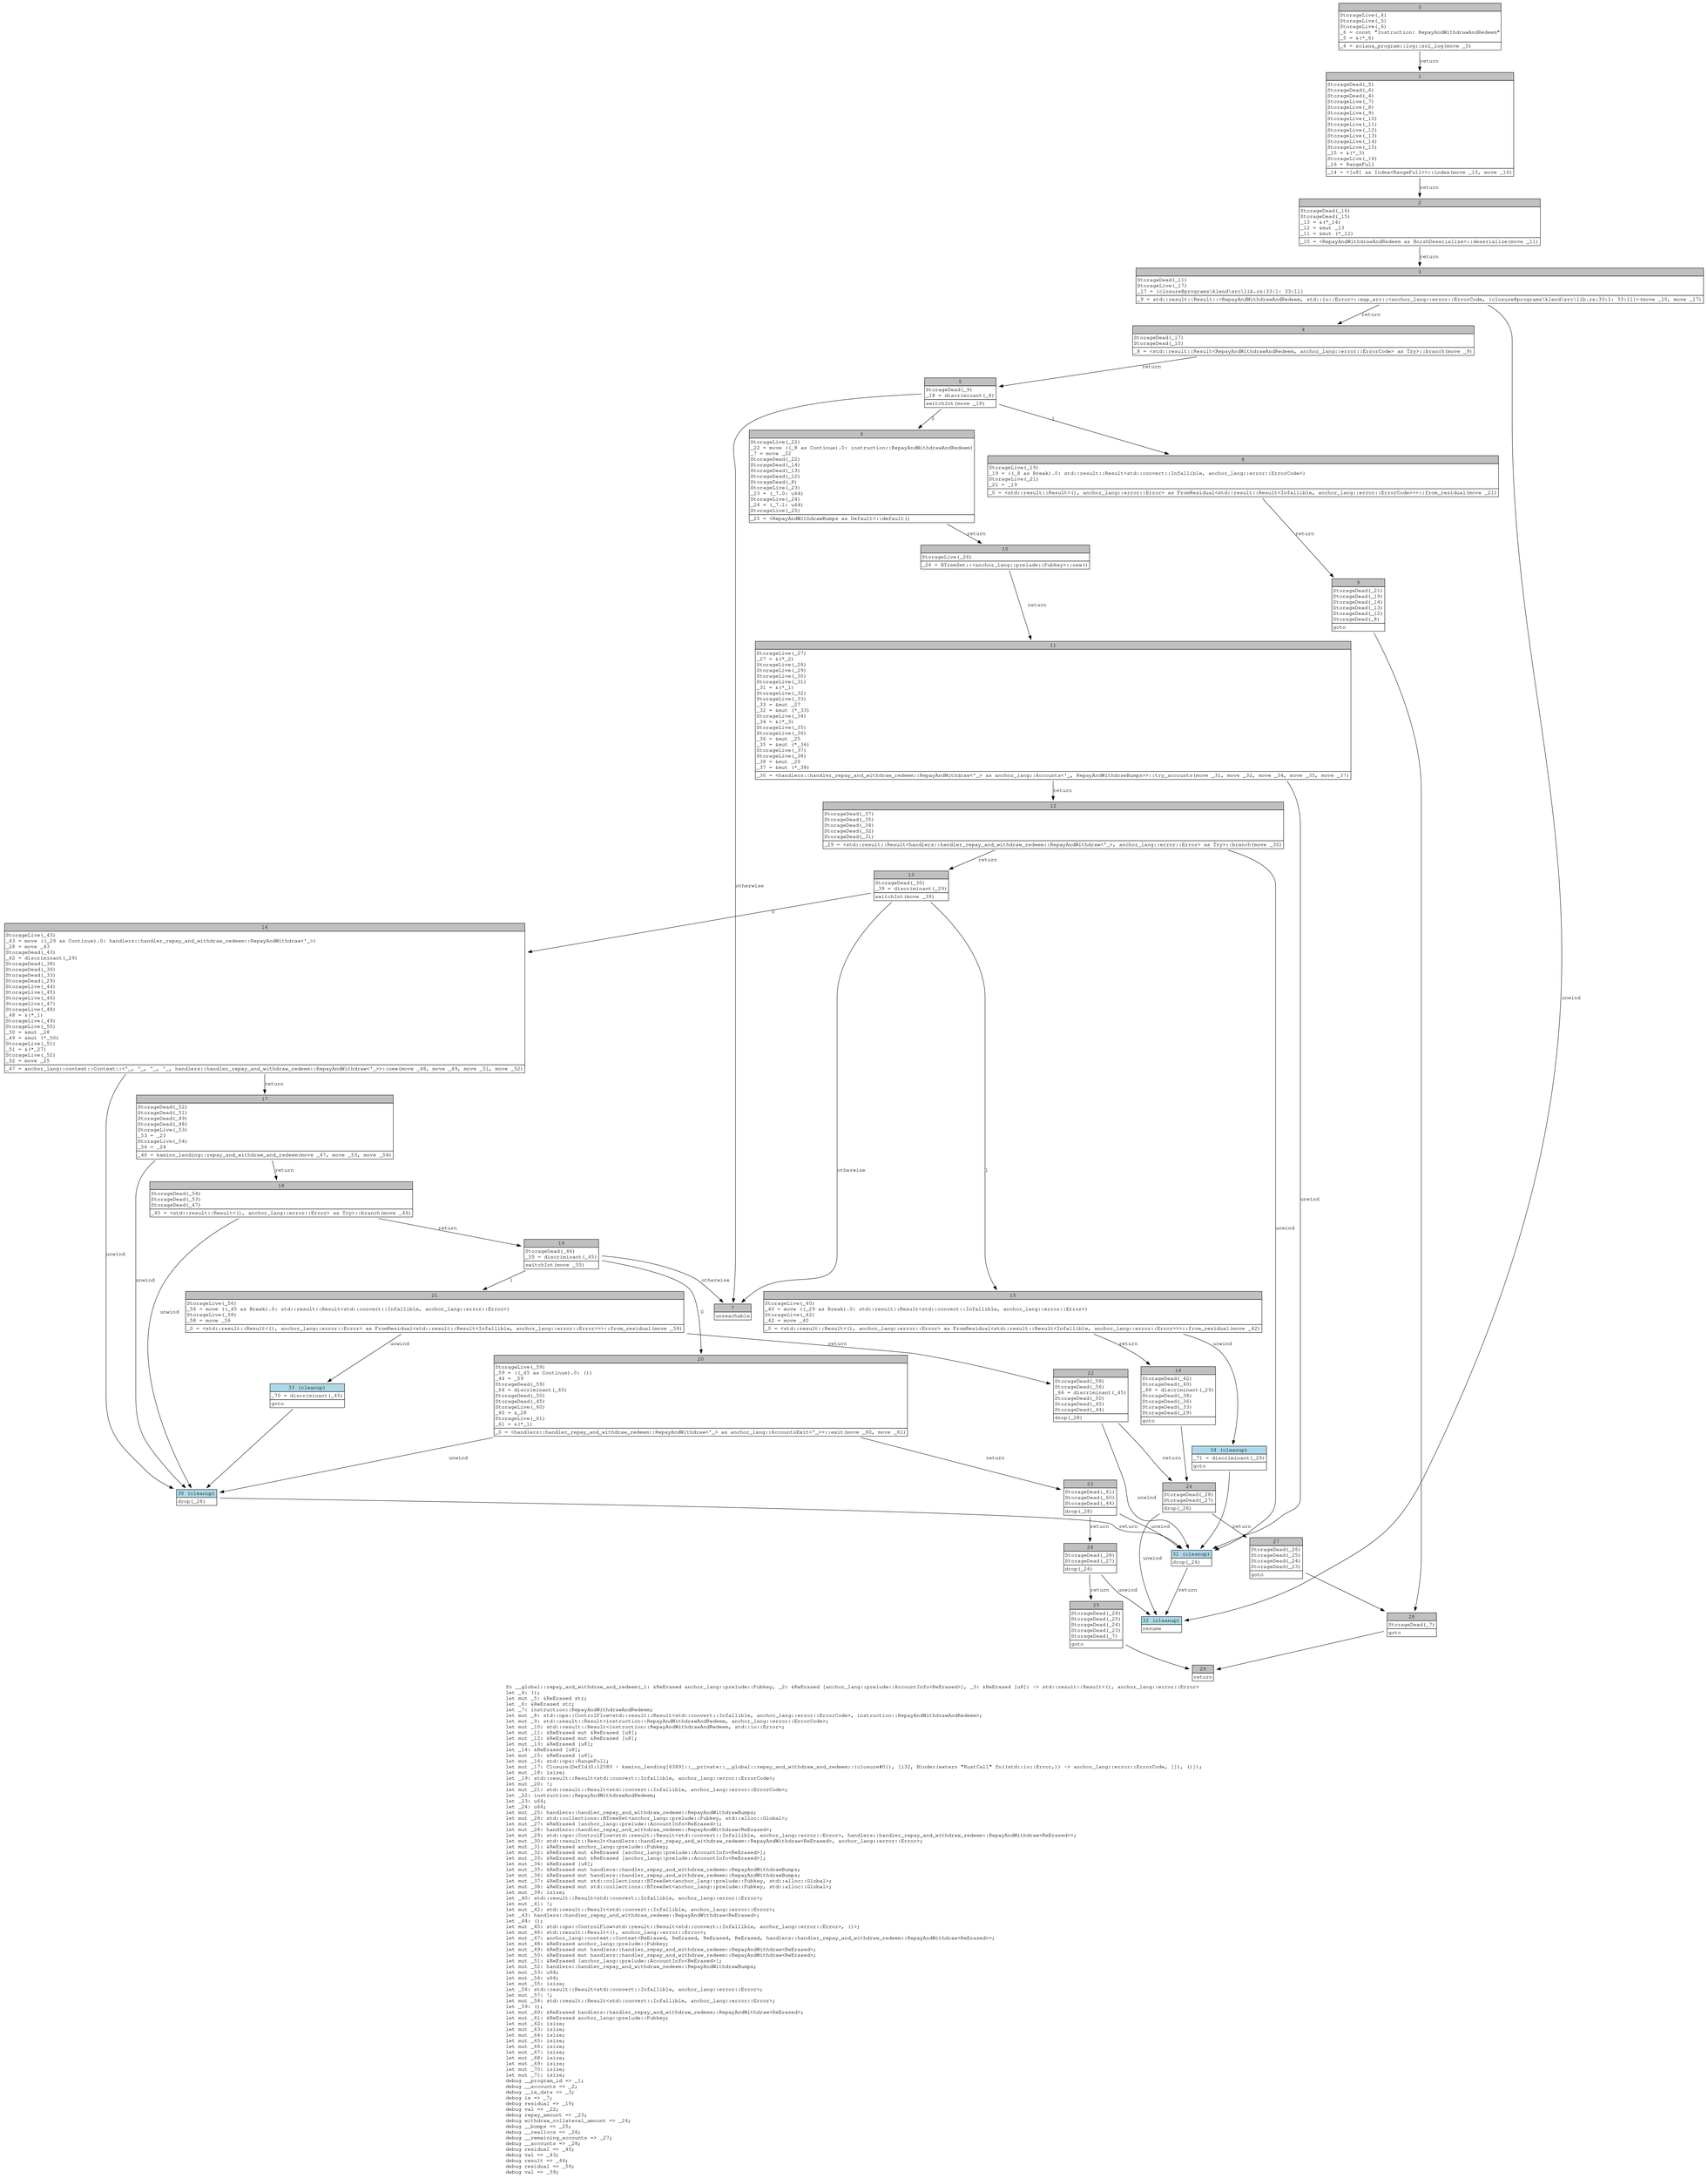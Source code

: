 digraph Mir_0_12578 {
    graph [fontname="Courier, monospace"];
    node [fontname="Courier, monospace"];
    edge [fontname="Courier, monospace"];
    label=<fn __global::repay_and_withdraw_and_redeem(_1: &amp;ReErased anchor_lang::prelude::Pubkey, _2: &amp;ReErased [anchor_lang::prelude::AccountInfo&lt;ReErased&gt;], _3: &amp;ReErased [u8]) -&gt; std::result::Result&lt;(), anchor_lang::error::Error&gt;<br align="left"/>let _4: ();<br align="left"/>let mut _5: &amp;ReErased str;<br align="left"/>let _6: &amp;ReErased str;<br align="left"/>let _7: instruction::RepayAndWithdrawAndRedeem;<br align="left"/>let mut _8: std::ops::ControlFlow&lt;std::result::Result&lt;std::convert::Infallible, anchor_lang::error::ErrorCode&gt;, instruction::RepayAndWithdrawAndRedeem&gt;;<br align="left"/>let mut _9: std::result::Result&lt;instruction::RepayAndWithdrawAndRedeem, anchor_lang::error::ErrorCode&gt;;<br align="left"/>let mut _10: std::result::Result&lt;instruction::RepayAndWithdrawAndRedeem, std::io::Error&gt;;<br align="left"/>let mut _11: &amp;ReErased mut &amp;ReErased [u8];<br align="left"/>let mut _12: &amp;ReErased mut &amp;ReErased [u8];<br align="left"/>let mut _13: &amp;ReErased [u8];<br align="left"/>let _14: &amp;ReErased [u8];<br align="left"/>let mut _15: &amp;ReErased [u8];<br align="left"/>let mut _16: std::ops::RangeFull;<br align="left"/>let mut _17: Closure(DefId(0:12580 ~ kamino_lending[6389]::__private::__global::repay_and_withdraw_and_redeem::{closure#0}), [i32, Binder(extern &quot;RustCall&quot; fn((std::io::Error,)) -&gt; anchor_lang::error::ErrorCode, []), ()]);<br align="left"/>let mut _18: isize;<br align="left"/>let _19: std::result::Result&lt;std::convert::Infallible, anchor_lang::error::ErrorCode&gt;;<br align="left"/>let mut _20: !;<br align="left"/>let mut _21: std::result::Result&lt;std::convert::Infallible, anchor_lang::error::ErrorCode&gt;;<br align="left"/>let _22: instruction::RepayAndWithdrawAndRedeem;<br align="left"/>let _23: u64;<br align="left"/>let _24: u64;<br align="left"/>let mut _25: handlers::handler_repay_and_withdraw_redeem::RepayAndWithdrawBumps;<br align="left"/>let mut _26: std::collections::BTreeSet&lt;anchor_lang::prelude::Pubkey, std::alloc::Global&gt;;<br align="left"/>let mut _27: &amp;ReErased [anchor_lang::prelude::AccountInfo&lt;ReErased&gt;];<br align="left"/>let mut _28: handlers::handler_repay_and_withdraw_redeem::RepayAndWithdraw&lt;ReErased&gt;;<br align="left"/>let mut _29: std::ops::ControlFlow&lt;std::result::Result&lt;std::convert::Infallible, anchor_lang::error::Error&gt;, handlers::handler_repay_and_withdraw_redeem::RepayAndWithdraw&lt;ReErased&gt;&gt;;<br align="left"/>let mut _30: std::result::Result&lt;handlers::handler_repay_and_withdraw_redeem::RepayAndWithdraw&lt;ReErased&gt;, anchor_lang::error::Error&gt;;<br align="left"/>let mut _31: &amp;ReErased anchor_lang::prelude::Pubkey;<br align="left"/>let mut _32: &amp;ReErased mut &amp;ReErased [anchor_lang::prelude::AccountInfo&lt;ReErased&gt;];<br align="left"/>let mut _33: &amp;ReErased mut &amp;ReErased [anchor_lang::prelude::AccountInfo&lt;ReErased&gt;];<br align="left"/>let mut _34: &amp;ReErased [u8];<br align="left"/>let mut _35: &amp;ReErased mut handlers::handler_repay_and_withdraw_redeem::RepayAndWithdrawBumps;<br align="left"/>let mut _36: &amp;ReErased mut handlers::handler_repay_and_withdraw_redeem::RepayAndWithdrawBumps;<br align="left"/>let mut _37: &amp;ReErased mut std::collections::BTreeSet&lt;anchor_lang::prelude::Pubkey, std::alloc::Global&gt;;<br align="left"/>let mut _38: &amp;ReErased mut std::collections::BTreeSet&lt;anchor_lang::prelude::Pubkey, std::alloc::Global&gt;;<br align="left"/>let mut _39: isize;<br align="left"/>let _40: std::result::Result&lt;std::convert::Infallible, anchor_lang::error::Error&gt;;<br align="left"/>let mut _41: !;<br align="left"/>let mut _42: std::result::Result&lt;std::convert::Infallible, anchor_lang::error::Error&gt;;<br align="left"/>let _43: handlers::handler_repay_and_withdraw_redeem::RepayAndWithdraw&lt;ReErased&gt;;<br align="left"/>let _44: ();<br align="left"/>let mut _45: std::ops::ControlFlow&lt;std::result::Result&lt;std::convert::Infallible, anchor_lang::error::Error&gt;, ()&gt;;<br align="left"/>let mut _46: std::result::Result&lt;(), anchor_lang::error::Error&gt;;<br align="left"/>let mut _47: anchor_lang::context::Context&lt;ReErased, ReErased, ReErased, ReErased, handlers::handler_repay_and_withdraw_redeem::RepayAndWithdraw&lt;ReErased&gt;&gt;;<br align="left"/>let mut _48: &amp;ReErased anchor_lang::prelude::Pubkey;<br align="left"/>let mut _49: &amp;ReErased mut handlers::handler_repay_and_withdraw_redeem::RepayAndWithdraw&lt;ReErased&gt;;<br align="left"/>let mut _50: &amp;ReErased mut handlers::handler_repay_and_withdraw_redeem::RepayAndWithdraw&lt;ReErased&gt;;<br align="left"/>let mut _51: &amp;ReErased [anchor_lang::prelude::AccountInfo&lt;ReErased&gt;];<br align="left"/>let mut _52: handlers::handler_repay_and_withdraw_redeem::RepayAndWithdrawBumps;<br align="left"/>let mut _53: u64;<br align="left"/>let mut _54: u64;<br align="left"/>let mut _55: isize;<br align="left"/>let _56: std::result::Result&lt;std::convert::Infallible, anchor_lang::error::Error&gt;;<br align="left"/>let mut _57: !;<br align="left"/>let mut _58: std::result::Result&lt;std::convert::Infallible, anchor_lang::error::Error&gt;;<br align="left"/>let _59: ();<br align="left"/>let mut _60: &amp;ReErased handlers::handler_repay_and_withdraw_redeem::RepayAndWithdraw&lt;ReErased&gt;;<br align="left"/>let mut _61: &amp;ReErased anchor_lang::prelude::Pubkey;<br align="left"/>let mut _62: isize;<br align="left"/>let mut _63: isize;<br align="left"/>let mut _64: isize;<br align="left"/>let mut _65: isize;<br align="left"/>let mut _66: isize;<br align="left"/>let mut _67: isize;<br align="left"/>let mut _68: isize;<br align="left"/>let mut _69: isize;<br align="left"/>let mut _70: isize;<br align="left"/>let mut _71: isize;<br align="left"/>debug __program_id =&gt; _1;<br align="left"/>debug __accounts =&gt; _2;<br align="left"/>debug __ix_data =&gt; _3;<br align="left"/>debug ix =&gt; _7;<br align="left"/>debug residual =&gt; _19;<br align="left"/>debug val =&gt; _22;<br align="left"/>debug repay_amount =&gt; _23;<br align="left"/>debug withdraw_collateral_amount =&gt; _24;<br align="left"/>debug __bumps =&gt; _25;<br align="left"/>debug __reallocs =&gt; _26;<br align="left"/>debug __remaining_accounts =&gt; _27;<br align="left"/>debug __accounts =&gt; _28;<br align="left"/>debug residual =&gt; _40;<br align="left"/>debug val =&gt; _43;<br align="left"/>debug result =&gt; _44;<br align="left"/>debug residual =&gt; _56;<br align="left"/>debug val =&gt; _59;<br align="left"/>>;
    bb0__0_12578 [shape="none", label=<<table border="0" cellborder="1" cellspacing="0"><tr><td bgcolor="gray" align="center" colspan="1">0</td></tr><tr><td align="left" balign="left">StorageLive(_4)<br/>StorageLive(_5)<br/>StorageLive(_6)<br/>_6 = const &quot;Instruction: RepayAndWithdrawAndRedeem&quot;<br/>_5 = &amp;(*_6)<br/></td></tr><tr><td align="left">_4 = solana_program::log::sol_log(move _5)</td></tr></table>>];
    bb1__0_12578 [shape="none", label=<<table border="0" cellborder="1" cellspacing="0"><tr><td bgcolor="gray" align="center" colspan="1">1</td></tr><tr><td align="left" balign="left">StorageDead(_5)<br/>StorageDead(_6)<br/>StorageDead(_4)<br/>StorageLive(_7)<br/>StorageLive(_8)<br/>StorageLive(_9)<br/>StorageLive(_10)<br/>StorageLive(_11)<br/>StorageLive(_12)<br/>StorageLive(_13)<br/>StorageLive(_14)<br/>StorageLive(_15)<br/>_15 = &amp;(*_3)<br/>StorageLive(_16)<br/>_16 = RangeFull<br/></td></tr><tr><td align="left">_14 = &lt;[u8] as Index&lt;RangeFull&gt;&gt;::index(move _15, move _16)</td></tr></table>>];
    bb2__0_12578 [shape="none", label=<<table border="0" cellborder="1" cellspacing="0"><tr><td bgcolor="gray" align="center" colspan="1">2</td></tr><tr><td align="left" balign="left">StorageDead(_16)<br/>StorageDead(_15)<br/>_13 = &amp;(*_14)<br/>_12 = &amp;mut _13<br/>_11 = &amp;mut (*_12)<br/></td></tr><tr><td align="left">_10 = &lt;RepayAndWithdrawAndRedeem as BorshDeserialize&gt;::deserialize(move _11)</td></tr></table>>];
    bb3__0_12578 [shape="none", label=<<table border="0" cellborder="1" cellspacing="0"><tr><td bgcolor="gray" align="center" colspan="1">3</td></tr><tr><td align="left" balign="left">StorageDead(_11)<br/>StorageLive(_17)<br/>_17 = {closure@programs\klend\src\lib.rs:33:1: 33:11}<br/></td></tr><tr><td align="left">_9 = std::result::Result::&lt;RepayAndWithdrawAndRedeem, std::io::Error&gt;::map_err::&lt;anchor_lang::error::ErrorCode, {closure@programs\klend\src\lib.rs:33:1: 33:11}&gt;(move _10, move _17)</td></tr></table>>];
    bb4__0_12578 [shape="none", label=<<table border="0" cellborder="1" cellspacing="0"><tr><td bgcolor="gray" align="center" colspan="1">4</td></tr><tr><td align="left" balign="left">StorageDead(_17)<br/>StorageDead(_10)<br/></td></tr><tr><td align="left">_8 = &lt;std::result::Result&lt;RepayAndWithdrawAndRedeem, anchor_lang::error::ErrorCode&gt; as Try&gt;::branch(move _9)</td></tr></table>>];
    bb5__0_12578 [shape="none", label=<<table border="0" cellborder="1" cellspacing="0"><tr><td bgcolor="gray" align="center" colspan="1">5</td></tr><tr><td align="left" balign="left">StorageDead(_9)<br/>_18 = discriminant(_8)<br/></td></tr><tr><td align="left">switchInt(move _18)</td></tr></table>>];
    bb6__0_12578 [shape="none", label=<<table border="0" cellborder="1" cellspacing="0"><tr><td bgcolor="gray" align="center" colspan="1">6</td></tr><tr><td align="left" balign="left">StorageLive(_22)<br/>_22 = move ((_8 as Continue).0: instruction::RepayAndWithdrawAndRedeem)<br/>_7 = move _22<br/>StorageDead(_22)<br/>StorageDead(_14)<br/>StorageDead(_13)<br/>StorageDead(_12)<br/>StorageDead(_8)<br/>StorageLive(_23)<br/>_23 = (_7.0: u64)<br/>StorageLive(_24)<br/>_24 = (_7.1: u64)<br/>StorageLive(_25)<br/></td></tr><tr><td align="left">_25 = &lt;RepayAndWithdrawBumps as Default&gt;::default()</td></tr></table>>];
    bb7__0_12578 [shape="none", label=<<table border="0" cellborder="1" cellspacing="0"><tr><td bgcolor="gray" align="center" colspan="1">7</td></tr><tr><td align="left">unreachable</td></tr></table>>];
    bb8__0_12578 [shape="none", label=<<table border="0" cellborder="1" cellspacing="0"><tr><td bgcolor="gray" align="center" colspan="1">8</td></tr><tr><td align="left" balign="left">StorageLive(_19)<br/>_19 = ((_8 as Break).0: std::result::Result&lt;std::convert::Infallible, anchor_lang::error::ErrorCode&gt;)<br/>StorageLive(_21)<br/>_21 = _19<br/></td></tr><tr><td align="left">_0 = &lt;std::result::Result&lt;(), anchor_lang::error::Error&gt; as FromResidual&lt;std::result::Result&lt;Infallible, anchor_lang::error::ErrorCode&gt;&gt;&gt;::from_residual(move _21)</td></tr></table>>];
    bb9__0_12578 [shape="none", label=<<table border="0" cellborder="1" cellspacing="0"><tr><td bgcolor="gray" align="center" colspan="1">9</td></tr><tr><td align="left" balign="left">StorageDead(_21)<br/>StorageDead(_19)<br/>StorageDead(_14)<br/>StorageDead(_13)<br/>StorageDead(_12)<br/>StorageDead(_8)<br/></td></tr><tr><td align="left">goto</td></tr></table>>];
    bb10__0_12578 [shape="none", label=<<table border="0" cellborder="1" cellspacing="0"><tr><td bgcolor="gray" align="center" colspan="1">10</td></tr><tr><td align="left" balign="left">StorageLive(_26)<br/></td></tr><tr><td align="left">_26 = BTreeSet::&lt;anchor_lang::prelude::Pubkey&gt;::new()</td></tr></table>>];
    bb11__0_12578 [shape="none", label=<<table border="0" cellborder="1" cellspacing="0"><tr><td bgcolor="gray" align="center" colspan="1">11</td></tr><tr><td align="left" balign="left">StorageLive(_27)<br/>_27 = &amp;(*_2)<br/>StorageLive(_28)<br/>StorageLive(_29)<br/>StorageLive(_30)<br/>StorageLive(_31)<br/>_31 = &amp;(*_1)<br/>StorageLive(_32)<br/>StorageLive(_33)<br/>_33 = &amp;mut _27<br/>_32 = &amp;mut (*_33)<br/>StorageLive(_34)<br/>_34 = &amp;(*_3)<br/>StorageLive(_35)<br/>StorageLive(_36)<br/>_36 = &amp;mut _25<br/>_35 = &amp;mut (*_36)<br/>StorageLive(_37)<br/>StorageLive(_38)<br/>_38 = &amp;mut _26<br/>_37 = &amp;mut (*_38)<br/></td></tr><tr><td align="left">_30 = &lt;handlers::handler_repay_and_withdraw_redeem::RepayAndWithdraw&lt;'_&gt; as anchor_lang::Accounts&lt;'_, RepayAndWithdrawBumps&gt;&gt;::try_accounts(move _31, move _32, move _34, move _35, move _37)</td></tr></table>>];
    bb12__0_12578 [shape="none", label=<<table border="0" cellborder="1" cellspacing="0"><tr><td bgcolor="gray" align="center" colspan="1">12</td></tr><tr><td align="left" balign="left">StorageDead(_37)<br/>StorageDead(_35)<br/>StorageDead(_34)<br/>StorageDead(_32)<br/>StorageDead(_31)<br/></td></tr><tr><td align="left">_29 = &lt;std::result::Result&lt;handlers::handler_repay_and_withdraw_redeem::RepayAndWithdraw&lt;'_&gt;, anchor_lang::error::Error&gt; as Try&gt;::branch(move _30)</td></tr></table>>];
    bb13__0_12578 [shape="none", label=<<table border="0" cellborder="1" cellspacing="0"><tr><td bgcolor="gray" align="center" colspan="1">13</td></tr><tr><td align="left" balign="left">StorageDead(_30)<br/>_39 = discriminant(_29)<br/></td></tr><tr><td align="left">switchInt(move _39)</td></tr></table>>];
    bb14__0_12578 [shape="none", label=<<table border="0" cellborder="1" cellspacing="0"><tr><td bgcolor="gray" align="center" colspan="1">14</td></tr><tr><td align="left" balign="left">StorageLive(_43)<br/>_43 = move ((_29 as Continue).0: handlers::handler_repay_and_withdraw_redeem::RepayAndWithdraw&lt;'_&gt;)<br/>_28 = move _43<br/>StorageDead(_43)<br/>_62 = discriminant(_29)<br/>StorageDead(_38)<br/>StorageDead(_36)<br/>StorageDead(_33)<br/>StorageDead(_29)<br/>StorageLive(_44)<br/>StorageLive(_45)<br/>StorageLive(_46)<br/>StorageLive(_47)<br/>StorageLive(_48)<br/>_48 = &amp;(*_1)<br/>StorageLive(_49)<br/>StorageLive(_50)<br/>_50 = &amp;mut _28<br/>_49 = &amp;mut (*_50)<br/>StorageLive(_51)<br/>_51 = &amp;(*_27)<br/>StorageLive(_52)<br/>_52 = move _25<br/></td></tr><tr><td align="left">_47 = anchor_lang::context::Context::&lt;'_, '_, '_, '_, handlers::handler_repay_and_withdraw_redeem::RepayAndWithdraw&lt;'_&gt;&gt;::new(move _48, move _49, move _51, move _52)</td></tr></table>>];
    bb15__0_12578 [shape="none", label=<<table border="0" cellborder="1" cellspacing="0"><tr><td bgcolor="gray" align="center" colspan="1">15</td></tr><tr><td align="left" balign="left">StorageLive(_40)<br/>_40 = move ((_29 as Break).0: std::result::Result&lt;std::convert::Infallible, anchor_lang::error::Error&gt;)<br/>StorageLive(_42)<br/>_42 = move _40<br/></td></tr><tr><td align="left">_0 = &lt;std::result::Result&lt;(), anchor_lang::error::Error&gt; as FromResidual&lt;std::result::Result&lt;Infallible, anchor_lang::error::Error&gt;&gt;&gt;::from_residual(move _42)</td></tr></table>>];
    bb16__0_12578 [shape="none", label=<<table border="0" cellborder="1" cellspacing="0"><tr><td bgcolor="gray" align="center" colspan="1">16</td></tr><tr><td align="left" balign="left">StorageDead(_42)<br/>StorageDead(_40)<br/>_68 = discriminant(_29)<br/>StorageDead(_38)<br/>StorageDead(_36)<br/>StorageDead(_33)<br/>StorageDead(_29)<br/></td></tr><tr><td align="left">goto</td></tr></table>>];
    bb17__0_12578 [shape="none", label=<<table border="0" cellborder="1" cellspacing="0"><tr><td bgcolor="gray" align="center" colspan="1">17</td></tr><tr><td align="left" balign="left">StorageDead(_52)<br/>StorageDead(_51)<br/>StorageDead(_49)<br/>StorageDead(_48)<br/>StorageLive(_53)<br/>_53 = _23<br/>StorageLive(_54)<br/>_54 = _24<br/></td></tr><tr><td align="left">_46 = kamino_lending::repay_and_withdraw_and_redeem(move _47, move _53, move _54)</td></tr></table>>];
    bb18__0_12578 [shape="none", label=<<table border="0" cellborder="1" cellspacing="0"><tr><td bgcolor="gray" align="center" colspan="1">18</td></tr><tr><td align="left" balign="left">StorageDead(_54)<br/>StorageDead(_53)<br/>StorageDead(_47)<br/></td></tr><tr><td align="left">_45 = &lt;std::result::Result&lt;(), anchor_lang::error::Error&gt; as Try&gt;::branch(move _46)</td></tr></table>>];
    bb19__0_12578 [shape="none", label=<<table border="0" cellborder="1" cellspacing="0"><tr><td bgcolor="gray" align="center" colspan="1">19</td></tr><tr><td align="left" balign="left">StorageDead(_46)<br/>_55 = discriminant(_45)<br/></td></tr><tr><td align="left">switchInt(move _55)</td></tr></table>>];
    bb20__0_12578 [shape="none", label=<<table border="0" cellborder="1" cellspacing="0"><tr><td bgcolor="gray" align="center" colspan="1">20</td></tr><tr><td align="left" balign="left">StorageLive(_59)<br/>_59 = ((_45 as Continue).0: ())<br/>_44 = _59<br/>StorageDead(_59)<br/>_64 = discriminant(_45)<br/>StorageDead(_50)<br/>StorageDead(_45)<br/>StorageLive(_60)<br/>_60 = &amp;_28<br/>StorageLive(_61)<br/>_61 = &amp;(*_1)<br/></td></tr><tr><td align="left">_0 = &lt;handlers::handler_repay_and_withdraw_redeem::RepayAndWithdraw&lt;'_&gt; as anchor_lang::AccountsExit&lt;'_&gt;&gt;::exit(move _60, move _61)</td></tr></table>>];
    bb21__0_12578 [shape="none", label=<<table border="0" cellborder="1" cellspacing="0"><tr><td bgcolor="gray" align="center" colspan="1">21</td></tr><tr><td align="left" balign="left">StorageLive(_56)<br/>_56 = move ((_45 as Break).0: std::result::Result&lt;std::convert::Infallible, anchor_lang::error::Error&gt;)<br/>StorageLive(_58)<br/>_58 = move _56<br/></td></tr><tr><td align="left">_0 = &lt;std::result::Result&lt;(), anchor_lang::error::Error&gt; as FromResidual&lt;std::result::Result&lt;Infallible, anchor_lang::error::Error&gt;&gt;&gt;::from_residual(move _58)</td></tr></table>>];
    bb22__0_12578 [shape="none", label=<<table border="0" cellborder="1" cellspacing="0"><tr><td bgcolor="gray" align="center" colspan="1">22</td></tr><tr><td align="left" balign="left">StorageDead(_58)<br/>StorageDead(_56)<br/>_66 = discriminant(_45)<br/>StorageDead(_50)<br/>StorageDead(_45)<br/>StorageDead(_44)<br/></td></tr><tr><td align="left">drop(_28)</td></tr></table>>];
    bb23__0_12578 [shape="none", label=<<table border="0" cellborder="1" cellspacing="0"><tr><td bgcolor="gray" align="center" colspan="1">23</td></tr><tr><td align="left" balign="left">StorageDead(_61)<br/>StorageDead(_60)<br/>StorageDead(_44)<br/></td></tr><tr><td align="left">drop(_28)</td></tr></table>>];
    bb24__0_12578 [shape="none", label=<<table border="0" cellborder="1" cellspacing="0"><tr><td bgcolor="gray" align="center" colspan="1">24</td></tr><tr><td align="left" balign="left">StorageDead(_28)<br/>StorageDead(_27)<br/></td></tr><tr><td align="left">drop(_26)</td></tr></table>>];
    bb25__0_12578 [shape="none", label=<<table border="0" cellborder="1" cellspacing="0"><tr><td bgcolor="gray" align="center" colspan="1">25</td></tr><tr><td align="left" balign="left">StorageDead(_26)<br/>StorageDead(_25)<br/>StorageDead(_24)<br/>StorageDead(_23)<br/>StorageDead(_7)<br/></td></tr><tr><td align="left">goto</td></tr></table>>];
    bb26__0_12578 [shape="none", label=<<table border="0" cellborder="1" cellspacing="0"><tr><td bgcolor="gray" align="center" colspan="1">26</td></tr><tr><td align="left" balign="left">StorageDead(_28)<br/>StorageDead(_27)<br/></td></tr><tr><td align="left">drop(_26)</td></tr></table>>];
    bb27__0_12578 [shape="none", label=<<table border="0" cellborder="1" cellspacing="0"><tr><td bgcolor="gray" align="center" colspan="1">27</td></tr><tr><td align="left" balign="left">StorageDead(_26)<br/>StorageDead(_25)<br/>StorageDead(_24)<br/>StorageDead(_23)<br/></td></tr><tr><td align="left">goto</td></tr></table>>];
    bb28__0_12578 [shape="none", label=<<table border="0" cellborder="1" cellspacing="0"><tr><td bgcolor="gray" align="center" colspan="1">28</td></tr><tr><td align="left" balign="left">StorageDead(_7)<br/></td></tr><tr><td align="left">goto</td></tr></table>>];
    bb29__0_12578 [shape="none", label=<<table border="0" cellborder="1" cellspacing="0"><tr><td bgcolor="gray" align="center" colspan="1">29</td></tr><tr><td align="left">return</td></tr></table>>];
    bb30__0_12578 [shape="none", label=<<table border="0" cellborder="1" cellspacing="0"><tr><td bgcolor="lightblue" align="center" colspan="1">30 (cleanup)</td></tr><tr><td align="left">drop(_28)</td></tr></table>>];
    bb31__0_12578 [shape="none", label=<<table border="0" cellborder="1" cellspacing="0"><tr><td bgcolor="lightblue" align="center" colspan="1">31 (cleanup)</td></tr><tr><td align="left">drop(_26)</td></tr></table>>];
    bb32__0_12578 [shape="none", label=<<table border="0" cellborder="1" cellspacing="0"><tr><td bgcolor="lightblue" align="center" colspan="1">32 (cleanup)</td></tr><tr><td align="left">resume</td></tr></table>>];
    bb33__0_12578 [shape="none", label=<<table border="0" cellborder="1" cellspacing="0"><tr><td bgcolor="lightblue" align="center" colspan="1">33 (cleanup)</td></tr><tr><td align="left" balign="left">_70 = discriminant(_45)<br/></td></tr><tr><td align="left">goto</td></tr></table>>];
    bb34__0_12578 [shape="none", label=<<table border="0" cellborder="1" cellspacing="0"><tr><td bgcolor="lightblue" align="center" colspan="1">34 (cleanup)</td></tr><tr><td align="left" balign="left">_71 = discriminant(_29)<br/></td></tr><tr><td align="left">goto</td></tr></table>>];
    bb0__0_12578 -> bb1__0_12578 [label="return"];
    bb1__0_12578 -> bb2__0_12578 [label="return"];
    bb2__0_12578 -> bb3__0_12578 [label="return"];
    bb3__0_12578 -> bb4__0_12578 [label="return"];
    bb3__0_12578 -> bb32__0_12578 [label="unwind"];
    bb4__0_12578 -> bb5__0_12578 [label="return"];
    bb5__0_12578 -> bb6__0_12578 [label="0"];
    bb5__0_12578 -> bb8__0_12578 [label="1"];
    bb5__0_12578 -> bb7__0_12578 [label="otherwise"];
    bb6__0_12578 -> bb10__0_12578 [label="return"];
    bb8__0_12578 -> bb9__0_12578 [label="return"];
    bb9__0_12578 -> bb28__0_12578 [label=""];
    bb10__0_12578 -> bb11__0_12578 [label="return"];
    bb11__0_12578 -> bb12__0_12578 [label="return"];
    bb11__0_12578 -> bb31__0_12578 [label="unwind"];
    bb12__0_12578 -> bb13__0_12578 [label="return"];
    bb12__0_12578 -> bb31__0_12578 [label="unwind"];
    bb13__0_12578 -> bb14__0_12578 [label="0"];
    bb13__0_12578 -> bb15__0_12578 [label="1"];
    bb13__0_12578 -> bb7__0_12578 [label="otherwise"];
    bb14__0_12578 -> bb17__0_12578 [label="return"];
    bb14__0_12578 -> bb30__0_12578 [label="unwind"];
    bb15__0_12578 -> bb16__0_12578 [label="return"];
    bb15__0_12578 -> bb34__0_12578 [label="unwind"];
    bb16__0_12578 -> bb26__0_12578 [label=""];
    bb17__0_12578 -> bb18__0_12578 [label="return"];
    bb17__0_12578 -> bb30__0_12578 [label="unwind"];
    bb18__0_12578 -> bb19__0_12578 [label="return"];
    bb18__0_12578 -> bb30__0_12578 [label="unwind"];
    bb19__0_12578 -> bb20__0_12578 [label="0"];
    bb19__0_12578 -> bb21__0_12578 [label="1"];
    bb19__0_12578 -> bb7__0_12578 [label="otherwise"];
    bb20__0_12578 -> bb23__0_12578 [label="return"];
    bb20__0_12578 -> bb30__0_12578 [label="unwind"];
    bb21__0_12578 -> bb22__0_12578 [label="return"];
    bb21__0_12578 -> bb33__0_12578 [label="unwind"];
    bb22__0_12578 -> bb26__0_12578 [label="return"];
    bb22__0_12578 -> bb31__0_12578 [label="unwind"];
    bb23__0_12578 -> bb24__0_12578 [label="return"];
    bb23__0_12578 -> bb31__0_12578 [label="unwind"];
    bb24__0_12578 -> bb25__0_12578 [label="return"];
    bb24__0_12578 -> bb32__0_12578 [label="unwind"];
    bb25__0_12578 -> bb29__0_12578 [label=""];
    bb26__0_12578 -> bb27__0_12578 [label="return"];
    bb26__0_12578 -> bb32__0_12578 [label="unwind"];
    bb27__0_12578 -> bb28__0_12578 [label=""];
    bb28__0_12578 -> bb29__0_12578 [label=""];
    bb30__0_12578 -> bb31__0_12578 [label="return"];
    bb31__0_12578 -> bb32__0_12578 [label="return"];
    bb33__0_12578 -> bb30__0_12578 [label=""];
    bb34__0_12578 -> bb31__0_12578 [label=""];
}

